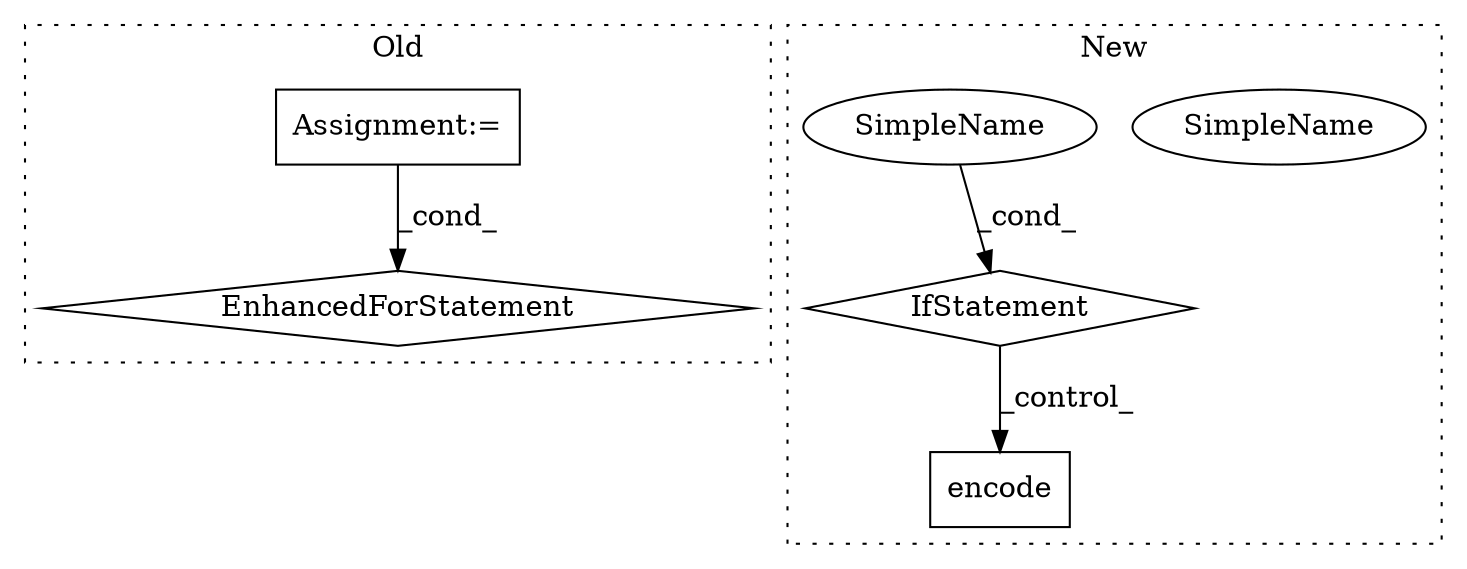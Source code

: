 digraph G {
subgraph cluster0 {
1 [label="EnhancedForStatement" a="70" s="1641,1738" l="69,2" shape="diamond"];
3 [label="Assignment:=" a="7" s="1458" l="1" shape="box"];
label = "Old";
style="dotted";
}
subgraph cluster1 {
2 [label="encode" a="32" s="1226" l="8" shape="box"];
4 [label="IfStatement" a="25" s="1293" l="44" shape="diamond"];
5 [label="SimpleName" a="42" s="1332" l="5" shape="ellipse"];
6 [label="SimpleName" a="42" s="1332" l="5" shape="ellipse"];
label = "New";
style="dotted";
}
3 -> 1 [label="_cond_"];
4 -> 2 [label="_control_"];
6 -> 4 [label="_cond_"];
}